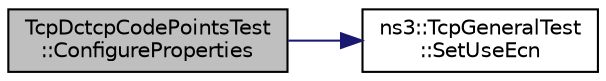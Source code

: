 digraph "TcpDctcpCodePointsTest::ConfigureProperties"
{
 // LATEX_PDF_SIZE
  edge [fontname="Helvetica",fontsize="10",labelfontname="Helvetica",labelfontsize="10"];
  node [fontname="Helvetica",fontsize="10",shape=record];
  rankdir="LR";
  Node1 [label="TcpDctcpCodePointsTest\l::ConfigureProperties",height=0.2,width=0.4,color="black", fillcolor="grey75", style="filled", fontcolor="black",tooltip="Change the configuration of the socket properties."];
  Node1 -> Node2 [color="midnightblue",fontsize="10",style="solid",fontname="Helvetica"];
  Node2 [label="ns3::TcpGeneralTest\l::SetUseEcn",height=0.2,width=0.4,color="black", fillcolor="white", style="filled",URL="$classns3_1_1_tcp_general_test.html#a8f19fa75cccc33fc4567c9475aaa1188",tooltip="Forcefully set the ECN mode of use."];
}

